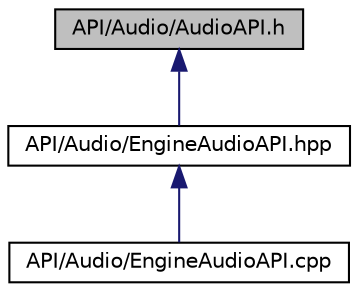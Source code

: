 digraph "API/Audio/AudioAPI.h"
{
 // LATEX_PDF_SIZE
  edge [fontname="Helvetica",fontsize="10",labelfontname="Helvetica",labelfontsize="10"];
  node [fontname="Helvetica",fontsize="10",shape=record];
  Node1 [label="API/Audio/AudioAPI.h",height=0.2,width=0.4,color="black", fillcolor="grey75", style="filled", fontcolor="black",tooltip=" "];
  Node1 -> Node2 [dir="back",color="midnightblue",fontsize="10",style="solid",fontname="Helvetica"];
  Node2 [label="API/Audio/EngineAudioAPI.hpp",height=0.2,width=0.4,color="black", fillcolor="white", style="filled",URL="$_engine_audio_a_p_i_8hpp.html",tooltip=" "];
  Node2 -> Node3 [dir="back",color="midnightblue",fontsize="10",style="solid",fontname="Helvetica"];
  Node3 [label="API/Audio/EngineAudioAPI.cpp",height=0.2,width=0.4,color="black", fillcolor="white", style="filled",URL="$_engine_audio_a_p_i_8cpp.html",tooltip=" "];
}
